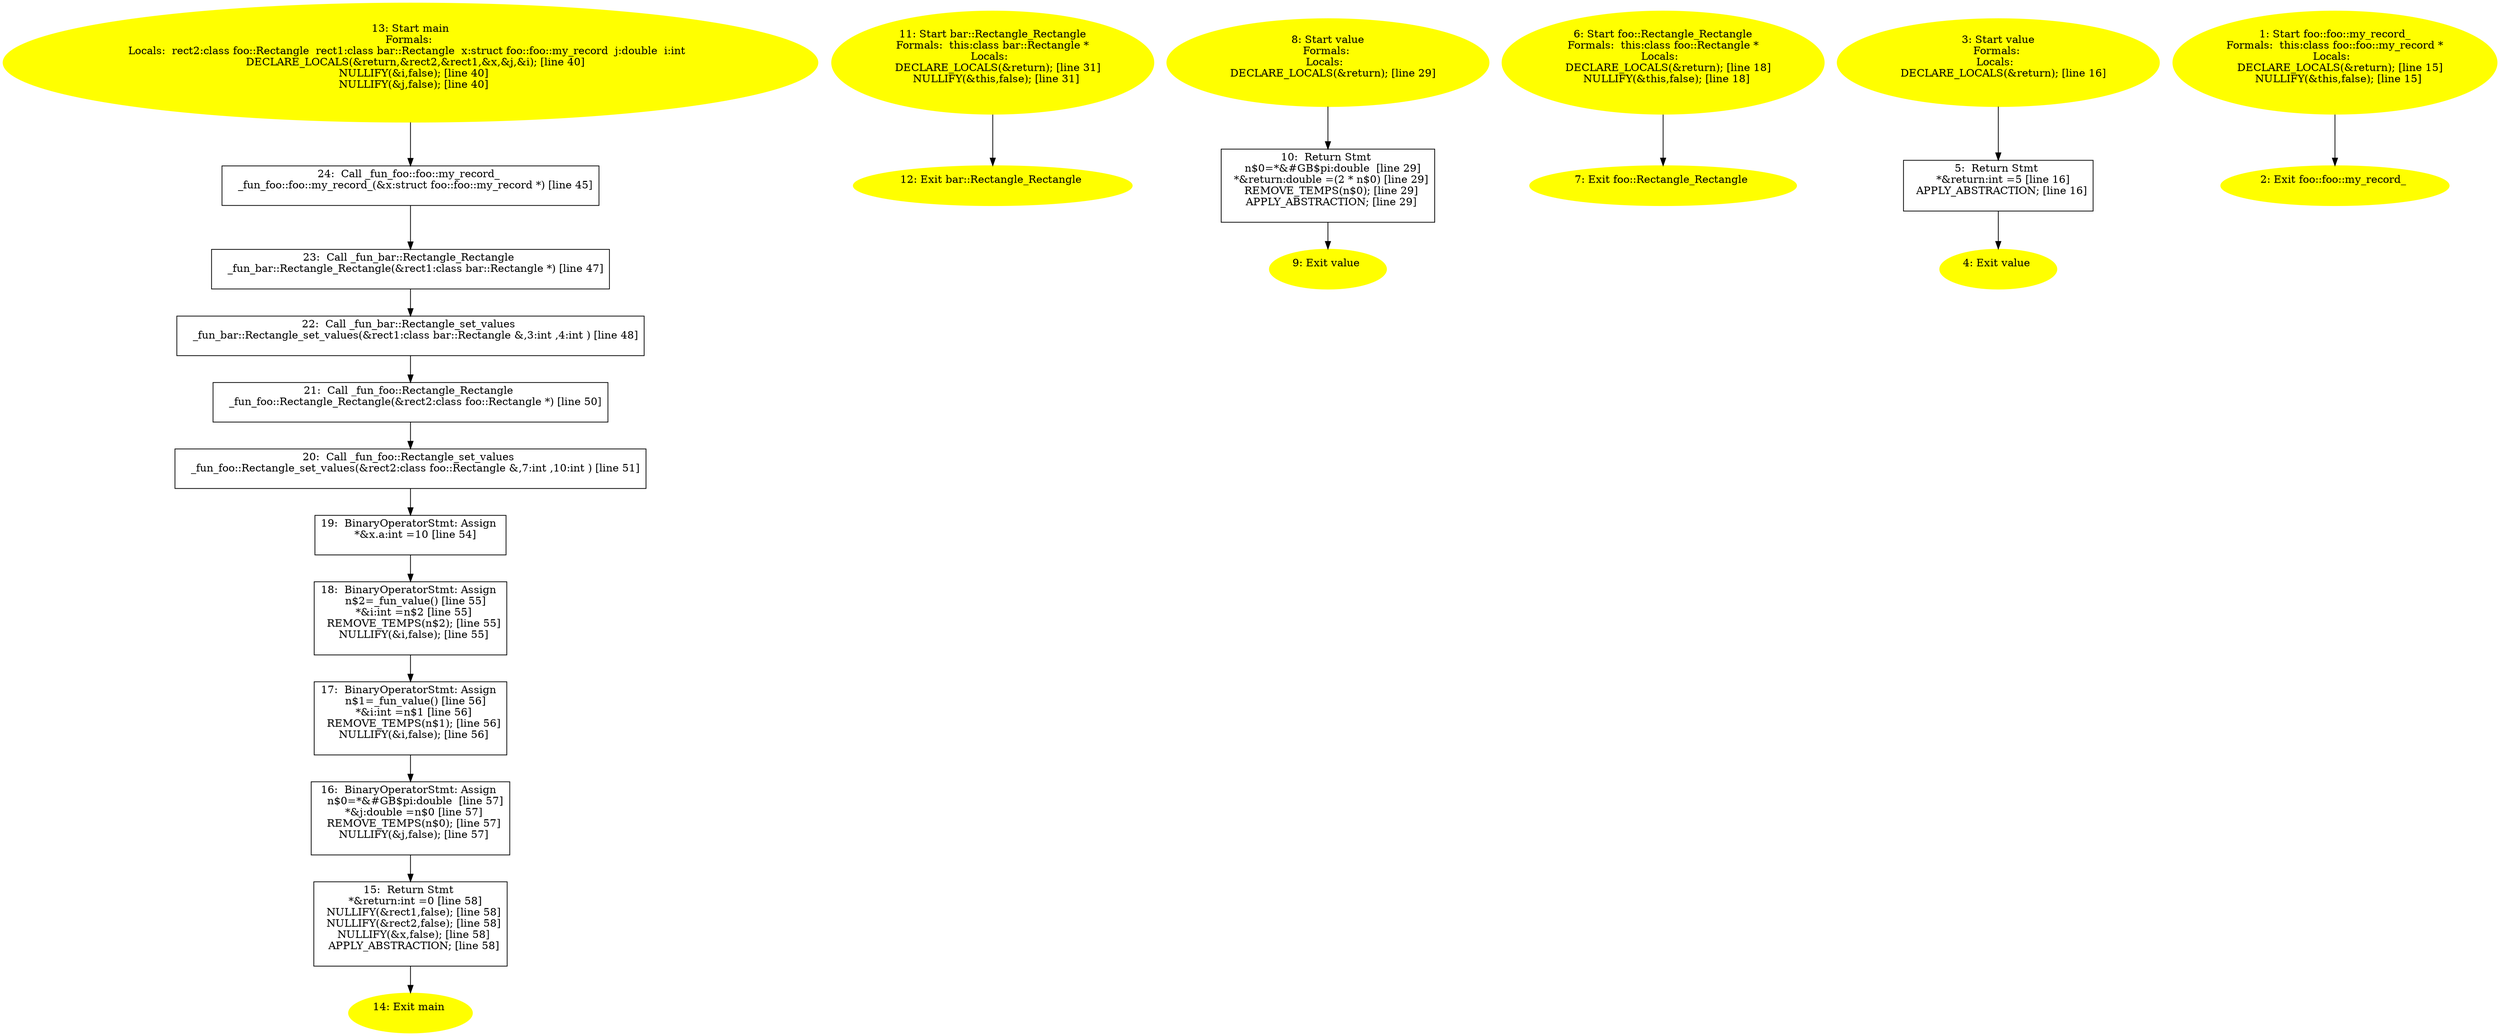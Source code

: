 digraph iCFG {
24 [label="24:  Call _fun_foo::foo::my_record_ \n   _fun_foo::foo::my_record_(&x:struct foo::foo::my_record *) [line 45]\n " shape="box"]
	

	 24 -> 23 ;
23 [label="23:  Call _fun_bar::Rectangle_Rectangle \n   _fun_bar::Rectangle_Rectangle(&rect1:class bar::Rectangle *) [line 47]\n " shape="box"]
	

	 23 -> 22 ;
22 [label="22:  Call _fun_bar::Rectangle_set_values \n   _fun_bar::Rectangle_set_values(&rect1:class bar::Rectangle &,3:int ,4:int ) [line 48]\n " shape="box"]
	

	 22 -> 21 ;
21 [label="21:  Call _fun_foo::Rectangle_Rectangle \n   _fun_foo::Rectangle_Rectangle(&rect2:class foo::Rectangle *) [line 50]\n " shape="box"]
	

	 21 -> 20 ;
20 [label="20:  Call _fun_foo::Rectangle_set_values \n   _fun_foo::Rectangle_set_values(&rect2:class foo::Rectangle &,7:int ,10:int ) [line 51]\n " shape="box"]
	

	 20 -> 19 ;
19 [label="19:  BinaryOperatorStmt: Assign \n   *&x.a:int =10 [line 54]\n " shape="box"]
	

	 19 -> 18 ;
18 [label="18:  BinaryOperatorStmt: Assign \n   n$2=_fun_value() [line 55]\n  *&i:int =n$2 [line 55]\n  REMOVE_TEMPS(n$2); [line 55]\n  NULLIFY(&i,false); [line 55]\n " shape="box"]
	

	 18 -> 17 ;
17 [label="17:  BinaryOperatorStmt: Assign \n   n$1=_fun_value() [line 56]\n  *&i:int =n$1 [line 56]\n  REMOVE_TEMPS(n$1); [line 56]\n  NULLIFY(&i,false); [line 56]\n " shape="box"]
	

	 17 -> 16 ;
16 [label="16:  BinaryOperatorStmt: Assign \n   n$0=*&#GB$pi:double  [line 57]\n  *&j:double =n$0 [line 57]\n  REMOVE_TEMPS(n$0); [line 57]\n  NULLIFY(&j,false); [line 57]\n " shape="box"]
	

	 16 -> 15 ;
15 [label="15:  Return Stmt \n   *&return:int =0 [line 58]\n  NULLIFY(&rect1,false); [line 58]\n  NULLIFY(&rect2,false); [line 58]\n  NULLIFY(&x,false); [line 58]\n  APPLY_ABSTRACTION; [line 58]\n " shape="box"]
	

	 15 -> 14 ;
14 [label="14: Exit main \n  " color=yellow style=filled]
	

13 [label="13: Start main\nFormals: \nLocals:  rect2:class foo::Rectangle  rect1:class bar::Rectangle  x:struct foo::foo::my_record  j:double  i:int  \n   DECLARE_LOCALS(&return,&rect2,&rect1,&x,&j,&i); [line 40]\n  NULLIFY(&i,false); [line 40]\n  NULLIFY(&j,false); [line 40]\n " color=yellow style=filled]
	

	 13 -> 24 ;
12 [label="12: Exit bar::Rectangle_Rectangle \n  " color=yellow style=filled]
	

11 [label="11: Start bar::Rectangle_Rectangle\nFormals:  this:class bar::Rectangle *\nLocals:  \n   DECLARE_LOCALS(&return); [line 31]\n  NULLIFY(&this,false); [line 31]\n " color=yellow style=filled]
	

	 11 -> 12 ;
10 [label="10:  Return Stmt \n   n$0=*&#GB$pi:double  [line 29]\n  *&return:double =(2 * n$0) [line 29]\n  REMOVE_TEMPS(n$0); [line 29]\n  APPLY_ABSTRACTION; [line 29]\n " shape="box"]
	

	 10 -> 9 ;
9 [label="9: Exit value \n  " color=yellow style=filled]
	

8 [label="8: Start value\nFormals: \nLocals:  \n   DECLARE_LOCALS(&return); [line 29]\n " color=yellow style=filled]
	

	 8 -> 10 ;
7 [label="7: Exit foo::Rectangle_Rectangle \n  " color=yellow style=filled]
	

6 [label="6: Start foo::Rectangle_Rectangle\nFormals:  this:class foo::Rectangle *\nLocals:  \n   DECLARE_LOCALS(&return); [line 18]\n  NULLIFY(&this,false); [line 18]\n " color=yellow style=filled]
	

	 6 -> 7 ;
5 [label="5:  Return Stmt \n   *&return:int =5 [line 16]\n  APPLY_ABSTRACTION; [line 16]\n " shape="box"]
	

	 5 -> 4 ;
4 [label="4: Exit value \n  " color=yellow style=filled]
	

3 [label="3: Start value\nFormals: \nLocals:  \n   DECLARE_LOCALS(&return); [line 16]\n " color=yellow style=filled]
	

	 3 -> 5 ;
2 [label="2: Exit foo::foo::my_record_ \n  " color=yellow style=filled]
	

1 [label="1: Start foo::foo::my_record_\nFormals:  this:class foo::foo::my_record *\nLocals:  \n   DECLARE_LOCALS(&return); [line 15]\n  NULLIFY(&this,false); [line 15]\n " color=yellow style=filled]
	

	 1 -> 2 ;
}
